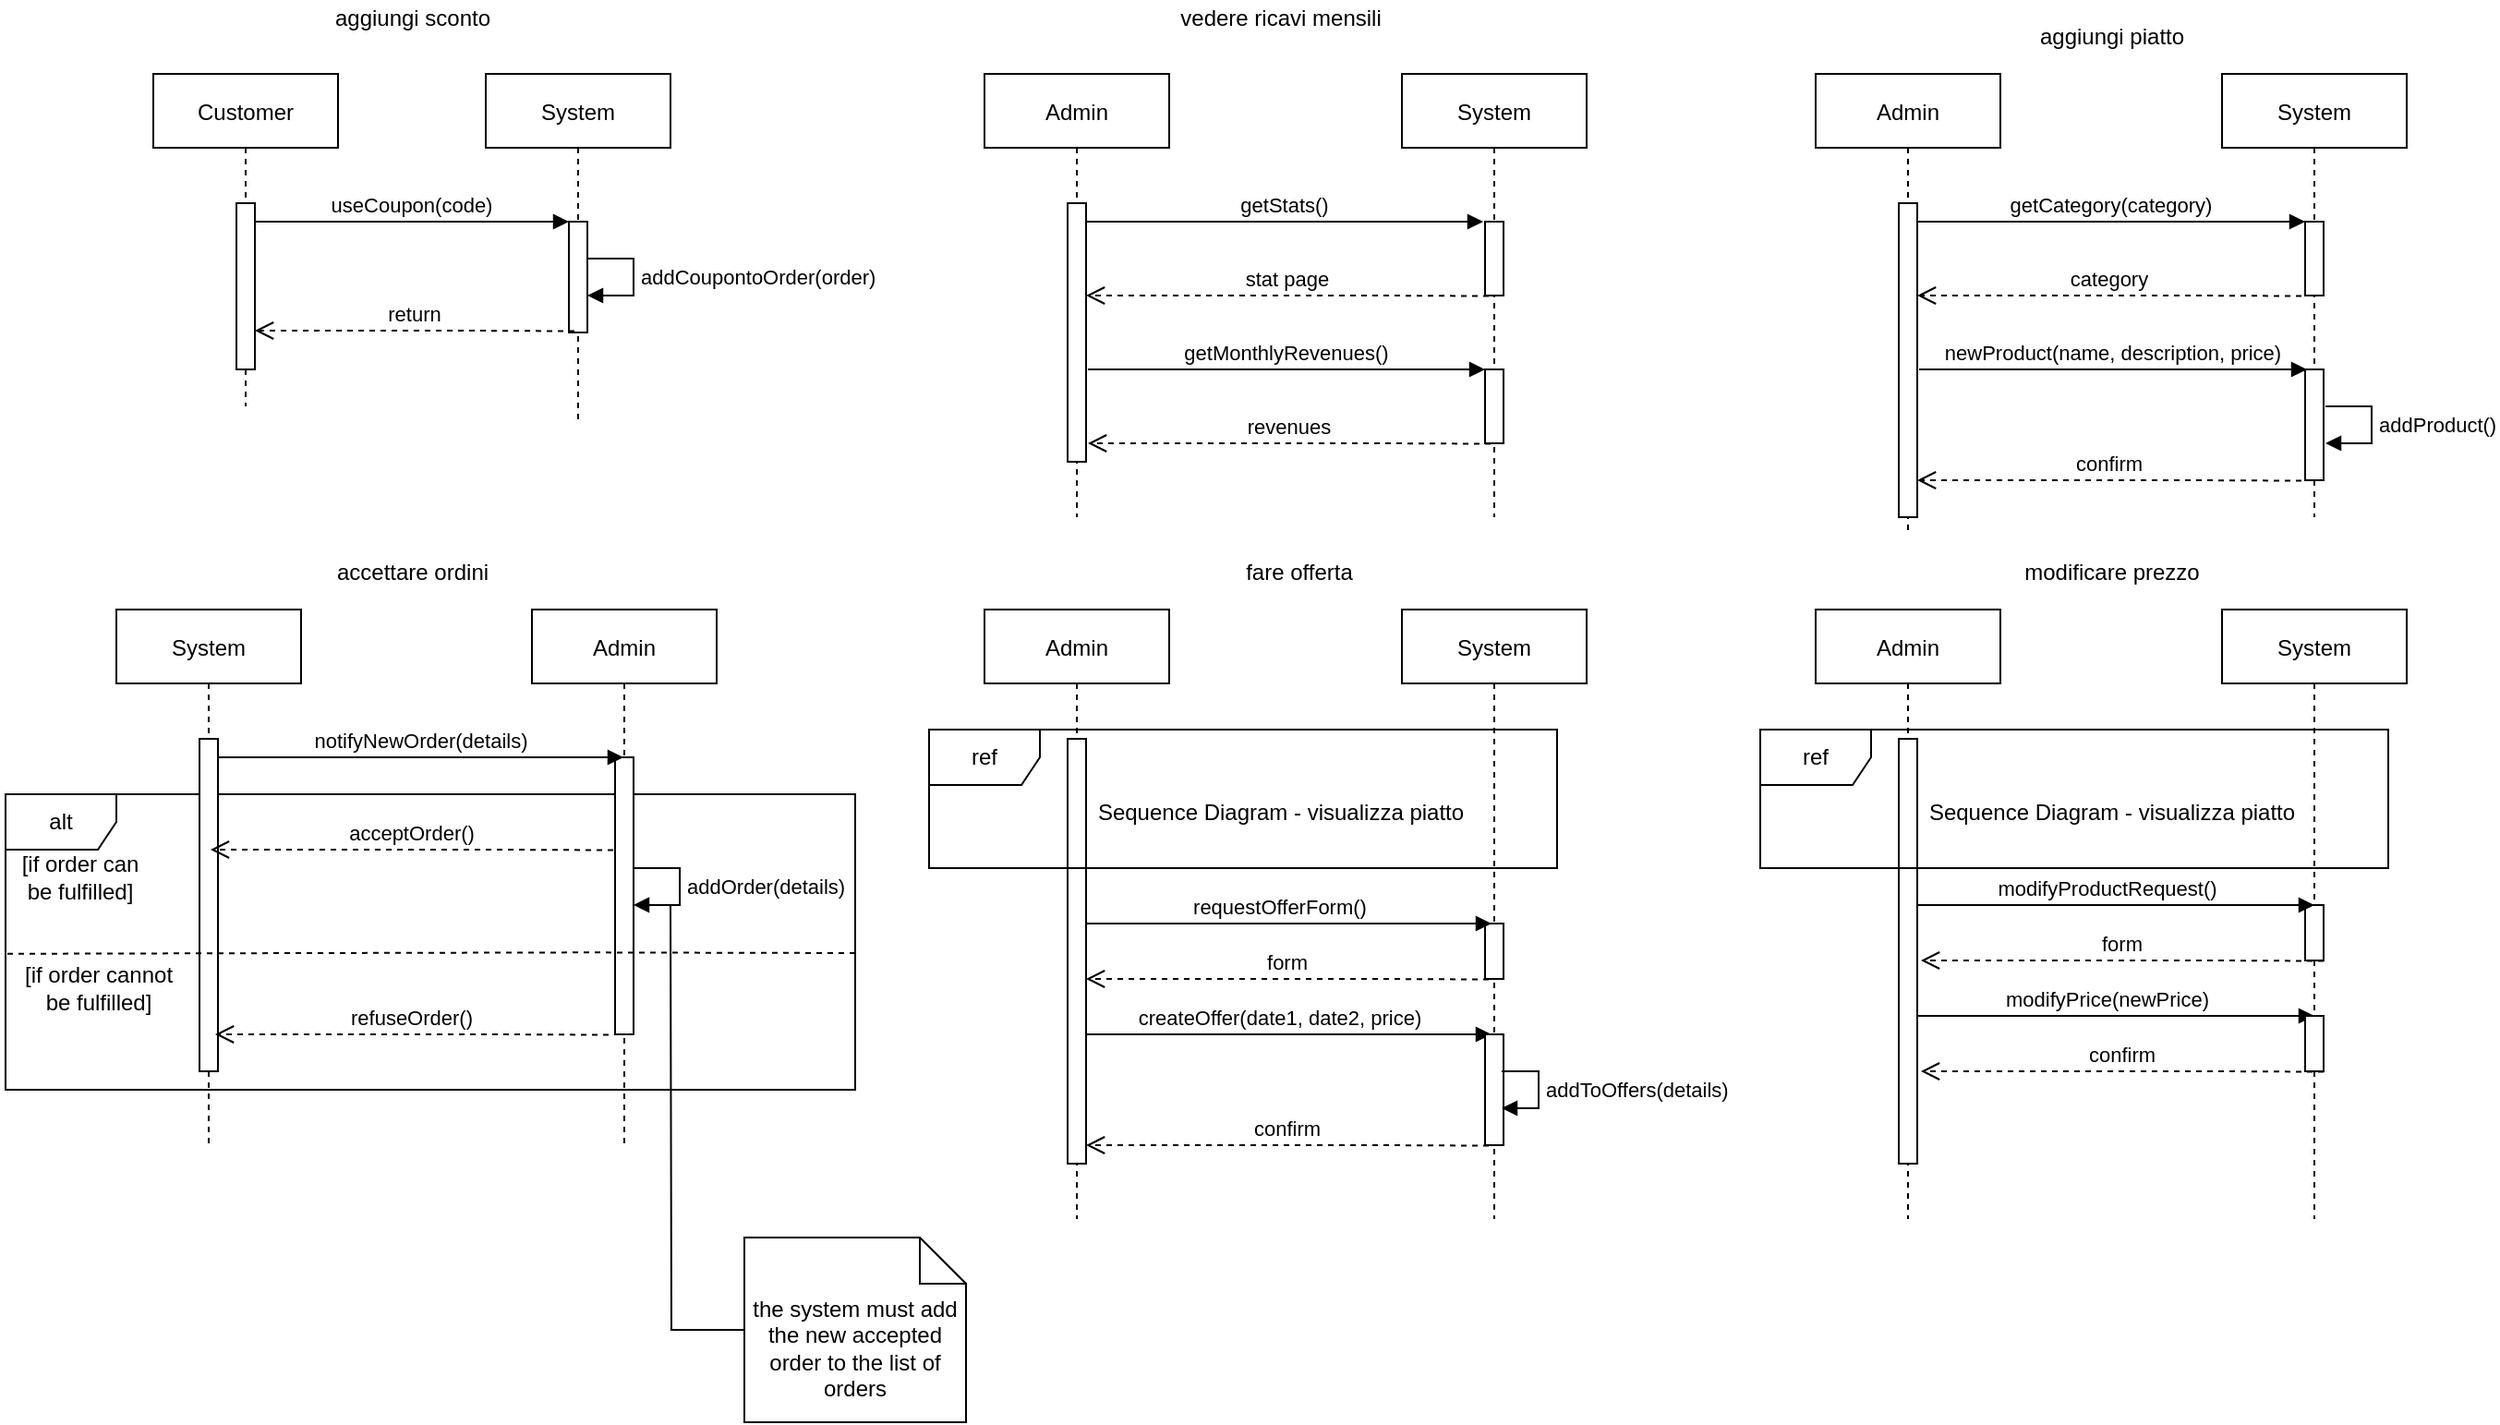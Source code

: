 <mxfile version="14.6.13" type="device"><diagram id="kgpKYQtTHZ0yAKxKKP6v" name="Page-1"><mxGraphModel dx="1248" dy="677" grid="1" gridSize="10" guides="1" tooltips="1" connect="1" arrows="1" fold="1" page="1" pageScale="1" pageWidth="850" pageHeight="1100" math="0" shadow="0"><root><mxCell id="0"/><mxCell id="1" parent="0"/><mxCell id="o2t0H7OhNvllddnuZKgc-46" value="alt" style="shape=umlFrame;whiteSpace=wrap;html=1;" parent="1" vertex="1"><mxGeometry x="40" y="470" width="460" height="160" as="geometry"/></mxCell><mxCell id="3nuBFxr9cyL0pnOWT2aG-1" value="Customer" style="shape=umlLifeline;perimeter=lifelinePerimeter;container=1;collapsible=0;recursiveResize=0;rounded=0;shadow=0;strokeWidth=1;" parent="1" vertex="1"><mxGeometry x="120" y="80" width="100" height="180" as="geometry"/></mxCell><mxCell id="3nuBFxr9cyL0pnOWT2aG-2" value="" style="points=[];perimeter=orthogonalPerimeter;rounded=0;shadow=0;strokeWidth=1;" parent="3nuBFxr9cyL0pnOWT2aG-1" vertex="1"><mxGeometry x="45" y="70" width="10" height="90" as="geometry"/></mxCell><mxCell id="3nuBFxr9cyL0pnOWT2aG-5" value="System" style="shape=umlLifeline;perimeter=lifelinePerimeter;container=1;collapsible=0;recursiveResize=0;rounded=0;shadow=0;strokeWidth=1;" parent="1" vertex="1"><mxGeometry x="300" y="80" width="100" height="190" as="geometry"/></mxCell><mxCell id="3nuBFxr9cyL0pnOWT2aG-6" value="" style="points=[];perimeter=orthogonalPerimeter;rounded=0;shadow=0;strokeWidth=1;" parent="3nuBFxr9cyL0pnOWT2aG-5" vertex="1"><mxGeometry x="45" y="80" width="10" height="60" as="geometry"/></mxCell><mxCell id="3nuBFxr9cyL0pnOWT2aG-7" value="return" style="verticalAlign=bottom;endArrow=open;dashed=1;endSize=8;exitX=0.301;exitY=0.988;shadow=0;strokeWidth=1;exitDx=0;exitDy=0;exitPerimeter=0;" parent="1" source="3nuBFxr9cyL0pnOWT2aG-6" target="3nuBFxr9cyL0pnOWT2aG-2" edge="1"><mxGeometry relative="1" as="geometry"><mxPoint x="170" y="240" as="targetPoint"/><Array as="points"><mxPoint x="290" y="219"/></Array></mxGeometry></mxCell><mxCell id="3nuBFxr9cyL0pnOWT2aG-8" value="useCoupon(code)" style="verticalAlign=bottom;endArrow=block;entryX=0;entryY=0;shadow=0;strokeWidth=1;" parent="1" source="3nuBFxr9cyL0pnOWT2aG-2" target="3nuBFxr9cyL0pnOWT2aG-6" edge="1"><mxGeometry relative="1" as="geometry"><mxPoint x="275" y="160" as="sourcePoint"/></mxGeometry></mxCell><mxCell id="o2t0H7OhNvllddnuZKgc-2" value="addCoupontoOrder(order)" style="edgeStyle=orthogonalEdgeStyle;html=1;align=left;spacingLeft=2;endArrow=block;rounded=0;entryX=1;entryY=0;" parent="1" edge="1"><mxGeometry relative="1" as="geometry"><mxPoint x="355" y="180" as="sourcePoint"/><Array as="points"><mxPoint x="380" y="180"/><mxPoint x="380" y="200"/></Array><mxPoint x="355" y="200" as="targetPoint"/></mxGeometry></mxCell><mxCell id="o2t0H7OhNvllddnuZKgc-3" value="aggiungi sconto" style="text;html=1;align=center;verticalAlign=middle;resizable=0;points=[];autosize=1;strokeColor=none;" parent="1" vertex="1"><mxGeometry x="210" y="40" width="100" height="20" as="geometry"/></mxCell><mxCell id="o2t0H7OhNvllddnuZKgc-4" value="Admin" style="shape=umlLifeline;perimeter=lifelinePerimeter;container=1;collapsible=0;recursiveResize=0;rounded=0;shadow=0;strokeWidth=1;" parent="1" vertex="1"><mxGeometry x="570" y="80" width="100" height="240" as="geometry"/></mxCell><mxCell id="o2t0H7OhNvllddnuZKgc-5" value="" style="points=[];perimeter=orthogonalPerimeter;rounded=0;shadow=0;strokeWidth=1;" parent="o2t0H7OhNvllddnuZKgc-4" vertex="1"><mxGeometry x="45" y="70" width="10" height="140" as="geometry"/></mxCell><mxCell id="o2t0H7OhNvllddnuZKgc-6" value="System" style="shape=umlLifeline;perimeter=lifelinePerimeter;container=1;collapsible=0;recursiveResize=0;rounded=0;shadow=0;strokeWidth=1;" parent="1" vertex="1"><mxGeometry x="796" y="80" width="100" height="240" as="geometry"/></mxCell><mxCell id="o2t0H7OhNvllddnuZKgc-7" value="" style="points=[];perimeter=orthogonalPerimeter;rounded=0;shadow=0;strokeWidth=1;" parent="o2t0H7OhNvllddnuZKgc-6" vertex="1"><mxGeometry x="45" y="80" width="10" height="40" as="geometry"/></mxCell><mxCell id="o2t0H7OhNvllddnuZKgc-12" value="" style="points=[];perimeter=orthogonalPerimeter;rounded=0;shadow=0;strokeWidth=1;" parent="o2t0H7OhNvllddnuZKgc-6" vertex="1"><mxGeometry x="45" y="160" width="10" height="40" as="geometry"/></mxCell><mxCell id="o2t0H7OhNvllddnuZKgc-9" value="getStats()" style="verticalAlign=bottom;endArrow=block;shadow=0;strokeWidth=1;" parent="1" edge="1"><mxGeometry relative="1" as="geometry"><mxPoint x="625" y="160" as="sourcePoint"/><mxPoint x="840" y="160" as="targetPoint"/></mxGeometry></mxCell><mxCell id="o2t0H7OhNvllddnuZKgc-10" value="stat page" style="verticalAlign=bottom;endArrow=open;dashed=1;endSize=8;exitX=0.301;exitY=0.988;shadow=0;strokeWidth=1;exitDx=0;exitDy=0;exitPerimeter=0;" parent="1" edge="1"><mxGeometry relative="1" as="geometry"><mxPoint x="625" y="200" as="targetPoint"/><mxPoint x="843.01" y="200.28" as="sourcePoint"/><Array as="points"><mxPoint x="785" y="200"/></Array></mxGeometry></mxCell><mxCell id="o2t0H7OhNvllddnuZKgc-11" value="getMonthlyRevenues()" style="verticalAlign=bottom;endArrow=block;shadow=0;strokeWidth=1;" parent="1" edge="1"><mxGeometry relative="1" as="geometry"><mxPoint x="626" y="240" as="sourcePoint"/><mxPoint x="841" y="240" as="targetPoint"/></mxGeometry></mxCell><mxCell id="o2t0H7OhNvllddnuZKgc-13" value="revenues" style="verticalAlign=bottom;endArrow=open;dashed=1;endSize=8;exitX=0.301;exitY=0.988;shadow=0;strokeWidth=1;exitDx=0;exitDy=0;exitPerimeter=0;" parent="1" edge="1"><mxGeometry relative="1" as="geometry"><mxPoint x="626" y="280" as="targetPoint"/><mxPoint x="844.01" y="280.28" as="sourcePoint"/><Array as="points"><mxPoint x="786" y="280"/></Array></mxGeometry></mxCell><mxCell id="o2t0H7OhNvllddnuZKgc-14" value="vedere ricavi mensili" style="text;html=1;align=center;verticalAlign=middle;resizable=0;points=[];autosize=1;strokeColor=none;" parent="1" vertex="1"><mxGeometry x="670" y="40" width="120" height="20" as="geometry"/></mxCell><mxCell id="o2t0H7OhNvllddnuZKgc-15" value="Admin" style="shape=umlLifeline;perimeter=lifelinePerimeter;container=1;collapsible=0;recursiveResize=0;rounded=0;shadow=0;strokeWidth=1;" parent="1" vertex="1"><mxGeometry x="1020" y="80" width="100" height="250" as="geometry"/></mxCell><mxCell id="o2t0H7OhNvllddnuZKgc-16" value="" style="points=[];perimeter=orthogonalPerimeter;rounded=0;shadow=0;strokeWidth=1;" parent="o2t0H7OhNvllddnuZKgc-15" vertex="1"><mxGeometry x="45" y="70" width="10" height="170" as="geometry"/></mxCell><mxCell id="o2t0H7OhNvllddnuZKgc-17" value="System" style="shape=umlLifeline;perimeter=lifelinePerimeter;container=1;collapsible=0;recursiveResize=0;rounded=0;shadow=0;strokeWidth=1;" parent="1" vertex="1"><mxGeometry x="1240" y="80" width="100" height="240" as="geometry"/></mxCell><mxCell id="o2t0H7OhNvllddnuZKgc-18" value="" style="points=[];perimeter=orthogonalPerimeter;rounded=0;shadow=0;strokeWidth=1;" parent="o2t0H7OhNvllddnuZKgc-17" vertex="1"><mxGeometry x="45" y="80" width="10" height="40" as="geometry"/></mxCell><mxCell id="o2t0H7OhNvllddnuZKgc-19" value="" style="points=[];perimeter=orthogonalPerimeter;rounded=0;shadow=0;strokeWidth=1;" parent="o2t0H7OhNvllddnuZKgc-17" vertex="1"><mxGeometry x="45" y="160" width="10" height="60" as="geometry"/></mxCell><mxCell id="o2t0H7OhNvllddnuZKgc-20" value="getCategory(category)" style="verticalAlign=bottom;endArrow=block;shadow=0;strokeWidth=1;" parent="1" edge="1"><mxGeometry relative="1" as="geometry"><mxPoint x="1075" y="160" as="sourcePoint"/><mxPoint x="1285" y="160" as="targetPoint"/></mxGeometry></mxCell><mxCell id="o2t0H7OhNvllddnuZKgc-21" value="category" style="verticalAlign=bottom;endArrow=open;dashed=1;endSize=8;exitX=0.301;exitY=0.988;shadow=0;strokeWidth=1;exitDx=0;exitDy=0;exitPerimeter=0;" parent="1" edge="1"><mxGeometry relative="1" as="geometry"><mxPoint x="1075" y="200" as="targetPoint"/><mxPoint x="1283.01" y="200.28" as="sourcePoint"/><Array as="points"><mxPoint x="1225" y="200"/></Array></mxGeometry></mxCell><mxCell id="o2t0H7OhNvllddnuZKgc-22" value="newProduct(name, description, price)" style="verticalAlign=bottom;endArrow=block;shadow=0;strokeWidth=1;" parent="1" edge="1"><mxGeometry relative="1" as="geometry"><mxPoint x="1076" y="240" as="sourcePoint"/><mxPoint x="1286" y="240" as="targetPoint"/></mxGeometry></mxCell><mxCell id="o2t0H7OhNvllddnuZKgc-23" value="addProduct()" style="edgeStyle=orthogonalEdgeStyle;html=1;align=left;spacingLeft=2;endArrow=block;rounded=0;entryX=1;entryY=0;" parent="1" edge="1"><mxGeometry relative="1" as="geometry"><mxPoint x="1296" y="260" as="sourcePoint"/><Array as="points"><mxPoint x="1321" y="260"/><mxPoint x="1321" y="280"/></Array><mxPoint x="1296" y="280" as="targetPoint"/></mxGeometry></mxCell><mxCell id="o2t0H7OhNvllddnuZKgc-24" value="confirm" style="verticalAlign=bottom;endArrow=open;dashed=1;endSize=8;exitX=0.301;exitY=0.988;shadow=0;strokeWidth=1;exitDx=0;exitDy=0;exitPerimeter=0;" parent="1" edge="1"><mxGeometry relative="1" as="geometry"><mxPoint x="1075" y="300" as="targetPoint"/><mxPoint x="1283.01" y="300.28" as="sourcePoint"/><Array as="points"><mxPoint x="1225" y="300"/></Array></mxGeometry></mxCell><mxCell id="o2t0H7OhNvllddnuZKgc-25" value="aggiungi piatto" style="text;html=1;align=center;verticalAlign=middle;resizable=0;points=[];autosize=1;strokeColor=none;" parent="1" vertex="1"><mxGeometry x="1135" y="50" width="90" height="20" as="geometry"/></mxCell><mxCell id="o2t0H7OhNvllddnuZKgc-26" value="Admin" style="shape=umlLifeline;perimeter=lifelinePerimeter;container=1;collapsible=0;recursiveResize=0;rounded=0;shadow=0;strokeWidth=1;" parent="1" vertex="1"><mxGeometry x="325" y="370" width="100" height="290" as="geometry"/></mxCell><mxCell id="o2t0H7OhNvllddnuZKgc-27" value="" style="points=[];perimeter=orthogonalPerimeter;rounded=0;shadow=0;strokeWidth=1;" parent="o2t0H7OhNvllddnuZKgc-26" vertex="1"><mxGeometry x="45" y="80" width="10" height="150" as="geometry"/></mxCell><mxCell id="o2t0H7OhNvllddnuZKgc-28" value="System" style="shape=umlLifeline;perimeter=lifelinePerimeter;container=1;collapsible=0;recursiveResize=0;rounded=0;shadow=0;strokeWidth=1;" parent="1" vertex="1"><mxGeometry x="100" y="370" width="100" height="290" as="geometry"/></mxCell><mxCell id="o2t0H7OhNvllddnuZKgc-29" value="" style="points=[];perimeter=orthogonalPerimeter;rounded=0;shadow=0;strokeWidth=1;" parent="o2t0H7OhNvllddnuZKgc-28" vertex="1"><mxGeometry x="45" y="70" width="10" height="180" as="geometry"/></mxCell><mxCell id="o2t0H7OhNvllddnuZKgc-31" value="notifyNewOrder(details)" style="verticalAlign=bottom;endArrow=block;shadow=0;strokeWidth=1;" parent="1" target="o2t0H7OhNvllddnuZKgc-26" edge="1"><mxGeometry relative="1" as="geometry"><mxPoint x="155" y="450" as="sourcePoint"/><mxPoint x="325" y="450" as="targetPoint"/></mxGeometry></mxCell><mxCell id="o2t0H7OhNvllddnuZKgc-47" value="" style="verticalAlign=bottom;endArrow=none;dashed=1;endSize=8;shadow=0;strokeWidth=1;endFill=0;entryX=-0.005;entryY=0.502;entryDx=0;entryDy=0;entryPerimeter=0;" parent="1" edge="1"><mxGeometry relative="1" as="geometry"><mxPoint x="37.925" y="556.388" as="targetPoint"/><mxPoint x="500" y="556" as="sourcePoint"/><Array as="points"><mxPoint x="438.21" y="555.87"/><mxPoint x="354.5" y="555.66"/></Array></mxGeometry></mxCell><mxCell id="o2t0H7OhNvllddnuZKgc-49" value="acceptOrder()" style="verticalAlign=bottom;endArrow=open;endSize=8;exitX=0.301;exitY=0.988;shadow=0;strokeWidth=1;exitDx=0;exitDy=0;exitPerimeter=0;dashed=1;" parent="1" edge="1"><mxGeometry relative="1" as="geometry"><mxPoint x="151" y="500" as="targetPoint"/><mxPoint x="369.01" y="500.28" as="sourcePoint"/><Array as="points"><mxPoint x="311" y="500"/></Array></mxGeometry></mxCell><mxCell id="o2t0H7OhNvllddnuZKgc-50" value="refuseOrder()" style="verticalAlign=bottom;endArrow=open;dashed=1;endSize=8;exitX=0.301;exitY=0.988;shadow=0;strokeWidth=1;exitDx=0;exitDy=0;exitPerimeter=0;" parent="1" edge="1"><mxGeometry relative="1" as="geometry"><mxPoint x="153.49" y="600" as="targetPoint"/><mxPoint x="366.5" y="600.28" as="sourcePoint"/><Array as="points"><mxPoint x="308.49" y="600"/></Array></mxGeometry></mxCell><mxCell id="o2t0H7OhNvllddnuZKgc-51" value="[if order can &lt;br&gt;be fulfilled]" style="text;html=1;align=center;verticalAlign=middle;resizable=0;points=[];autosize=1;strokeColor=none;" parent="1" vertex="1"><mxGeometry x="40" y="500" width="80" height="30" as="geometry"/></mxCell><mxCell id="o2t0H7OhNvllddnuZKgc-55" value="addOrder(details)" style="edgeStyle=orthogonalEdgeStyle;html=1;align=left;spacingLeft=2;endArrow=block;rounded=0;entryX=1;entryY=0;fillColor=#f8cecc;" parent="1" edge="1"><mxGeometry relative="1" as="geometry"><mxPoint x="380.03" y="509.97" as="sourcePoint"/><Array as="points"><mxPoint x="405.03" y="509.97"/><mxPoint x="405.03" y="529.97"/></Array><mxPoint x="380" y="529.97" as="targetPoint"/></mxGeometry></mxCell><mxCell id="hp5bdBLdul__STMX-VrE-1" value="accettare ordini" style="text;html=1;align=center;verticalAlign=middle;resizable=0;points=[];autosize=1;strokeColor=none;" parent="1" vertex="1"><mxGeometry x="210" y="340" width="100" height="20" as="geometry"/></mxCell><mxCell id="hp5bdBLdul__STMX-VrE-2" value="Admin" style="shape=umlLifeline;perimeter=lifelinePerimeter;container=1;collapsible=0;recursiveResize=0;rounded=0;shadow=0;strokeWidth=1;" parent="1" vertex="1"><mxGeometry x="570" y="370" width="100" height="330" as="geometry"/></mxCell><mxCell id="hp5bdBLdul__STMX-VrE-3" value="" style="points=[];perimeter=orthogonalPerimeter;rounded=0;shadow=0;strokeWidth=1;" parent="hp5bdBLdul__STMX-VrE-2" vertex="1"><mxGeometry x="45" y="70" width="10" height="230" as="geometry"/></mxCell><mxCell id="hp5bdBLdul__STMX-VrE-4" value="System" style="shape=umlLifeline;perimeter=lifelinePerimeter;container=1;collapsible=0;recursiveResize=0;rounded=0;shadow=0;strokeWidth=1;" parent="1" vertex="1"><mxGeometry x="796" y="370" width="100" height="330" as="geometry"/></mxCell><mxCell id="hp5bdBLdul__STMX-VrE-5" value="" style="points=[];perimeter=orthogonalPerimeter;rounded=0;shadow=0;strokeWidth=1;" parent="hp5bdBLdul__STMX-VrE-4" vertex="1"><mxGeometry x="45" y="170" width="10" height="30" as="geometry"/></mxCell><mxCell id="hp5bdBLdul__STMX-VrE-6" value="ref" style="shape=umlFrame;whiteSpace=wrap;html=1;" parent="1" vertex="1"><mxGeometry x="540" y="435" width="340" height="75" as="geometry"/></mxCell><mxCell id="hp5bdBLdul__STMX-VrE-7" value="Sequence Diagram - visualizza piatto" style="text;html=1;align=center;verticalAlign=middle;resizable=0;points=[];autosize=1;strokeColor=none;" parent="1" vertex="1"><mxGeometry x="625" y="470" width="210" height="20" as="geometry"/></mxCell><mxCell id="hp5bdBLdul__STMX-VrE-8" value="requestOfferForm()" style="verticalAlign=bottom;endArrow=block;shadow=0;strokeWidth=1;" parent="1" edge="1"><mxGeometry x="-0.043" relative="1" as="geometry"><mxPoint x="625" y="540" as="sourcePoint"/><mxPoint x="844.5" y="540" as="targetPoint"/><mxPoint as="offset"/></mxGeometry></mxCell><mxCell id="hp5bdBLdul__STMX-VrE-9" value="form" style="verticalAlign=bottom;endArrow=open;dashed=1;endSize=8;exitX=0.301;exitY=0.988;shadow=0;strokeWidth=1;exitDx=0;exitDy=0;exitPerimeter=0;" parent="1" edge="1"><mxGeometry relative="1" as="geometry"><mxPoint x="625" y="570" as="targetPoint"/><mxPoint x="843.01" y="570.28" as="sourcePoint"/><Array as="points"><mxPoint x="785" y="570"/></Array></mxGeometry></mxCell><mxCell id="hp5bdBLdul__STMX-VrE-10" value="createOffer(date1, date2, price)" style="verticalAlign=bottom;endArrow=block;shadow=0;strokeWidth=1;" parent="1" edge="1"><mxGeometry x="-0.043" relative="1" as="geometry"><mxPoint x="625" y="600" as="sourcePoint"/><mxPoint x="844.5" y="600" as="targetPoint"/><mxPoint as="offset"/></mxGeometry></mxCell><mxCell id="hp5bdBLdul__STMX-VrE-11" value="" style="points=[];perimeter=orthogonalPerimeter;rounded=0;shadow=0;strokeWidth=1;" parent="1" vertex="1"><mxGeometry x="841" y="600" width="10" height="60" as="geometry"/></mxCell><mxCell id="hp5bdBLdul__STMX-VrE-12" value="confirm" style="verticalAlign=bottom;endArrow=open;dashed=1;endSize=8;exitX=0.301;exitY=0.988;shadow=0;strokeWidth=1;exitDx=0;exitDy=0;exitPerimeter=0;" parent="1" edge="1"><mxGeometry relative="1" as="geometry"><mxPoint x="625" y="660" as="targetPoint"/><mxPoint x="843.01" y="660.28" as="sourcePoint"/><Array as="points"><mxPoint x="785" y="660"/></Array></mxGeometry></mxCell><mxCell id="hp5bdBLdul__STMX-VrE-13" value="addToOffers(details)" style="edgeStyle=orthogonalEdgeStyle;html=1;align=left;spacingLeft=2;endArrow=block;rounded=0;fillColor=#f8cecc;" parent="1" edge="1"><mxGeometry x="-0.0" relative="1" as="geometry"><mxPoint x="850" y="620" as="sourcePoint"/><Array as="points"><mxPoint x="870" y="620"/><mxPoint x="870" y="640"/></Array><mxPoint x="850" y="640" as="targetPoint"/><mxPoint as="offset"/></mxGeometry></mxCell><mxCell id="hp5bdBLdul__STMX-VrE-14" value="[if order cannot&lt;br&gt;be fulfilled]" style="text;html=1;align=center;verticalAlign=middle;resizable=0;points=[];autosize=1;strokeColor=none;" parent="1" vertex="1"><mxGeometry x="40" y="560" width="100" height="30" as="geometry"/></mxCell><mxCell id="hp5bdBLdul__STMX-VrE-15" value="Admin" style="shape=umlLifeline;perimeter=lifelinePerimeter;container=1;collapsible=0;recursiveResize=0;rounded=0;shadow=0;strokeWidth=1;" parent="1" vertex="1"><mxGeometry x="1020" y="370" width="100" height="330" as="geometry"/></mxCell><mxCell id="hp5bdBLdul__STMX-VrE-16" value="" style="points=[];perimeter=orthogonalPerimeter;rounded=0;shadow=0;strokeWidth=1;" parent="hp5bdBLdul__STMX-VrE-15" vertex="1"><mxGeometry x="45" y="70" width="10" height="230" as="geometry"/></mxCell><mxCell id="hp5bdBLdul__STMX-VrE-17" value="System" style="shape=umlLifeline;perimeter=lifelinePerimeter;container=1;collapsible=0;recursiveResize=0;rounded=0;shadow=0;strokeWidth=1;" parent="1" vertex="1"><mxGeometry x="1240" y="370" width="100" height="330" as="geometry"/></mxCell><mxCell id="hp5bdBLdul__STMX-VrE-18" value="" style="points=[];perimeter=orthogonalPerimeter;rounded=0;shadow=0;strokeWidth=1;" parent="hp5bdBLdul__STMX-VrE-17" vertex="1"><mxGeometry x="45" y="160" width="10" height="30" as="geometry"/></mxCell><mxCell id="hp5bdBLdul__STMX-VrE-19" value="ref" style="shape=umlFrame;whiteSpace=wrap;html=1;" parent="1" vertex="1"><mxGeometry x="990" y="435" width="340" height="75" as="geometry"/></mxCell><mxCell id="hp5bdBLdul__STMX-VrE-20" value="Sequence Diagram - visualizza piatto" style="text;html=1;align=center;verticalAlign=middle;resizable=0;points=[];autosize=1;strokeColor=none;" parent="1" vertex="1"><mxGeometry x="1075" y="470" width="210" height="20" as="geometry"/></mxCell><mxCell id="hp5bdBLdul__STMX-VrE-21" value="modifyProductRequest()" style="verticalAlign=bottom;endArrow=block;shadow=0;strokeWidth=1;" parent="1" edge="1"><mxGeometry x="-0.043" relative="1" as="geometry"><mxPoint x="1075" y="530" as="sourcePoint"/><mxPoint x="1290" y="530" as="targetPoint"/><mxPoint as="offset"/></mxGeometry></mxCell><mxCell id="hp5bdBLdul__STMX-VrE-22" value="form" style="verticalAlign=bottom;endArrow=open;dashed=1;endSize=8;exitX=0.301;exitY=0.988;shadow=0;strokeWidth=1;exitDx=0;exitDy=0;exitPerimeter=0;" parent="1" edge="1"><mxGeometry relative="1" as="geometry"><mxPoint x="1076.99" y="560" as="targetPoint"/><mxPoint x="1295.0" y="560.28" as="sourcePoint"/><Array as="points"><mxPoint x="1236.99" y="560"/></Array></mxGeometry></mxCell><mxCell id="hp5bdBLdul__STMX-VrE-23" value="modifyPrice(newPrice)" style="verticalAlign=bottom;endArrow=block;shadow=0;strokeWidth=1;" parent="1" edge="1"><mxGeometry x="-0.043" relative="1" as="geometry"><mxPoint x="1075" y="590" as="sourcePoint"/><mxPoint x="1290" y="590" as="targetPoint"/><mxPoint as="offset"/></mxGeometry></mxCell><mxCell id="hp5bdBLdul__STMX-VrE-24" value="" style="points=[];perimeter=orthogonalPerimeter;rounded=0;shadow=0;strokeWidth=1;" parent="1" vertex="1"><mxGeometry x="1285" y="590" width="10" height="30" as="geometry"/></mxCell><mxCell id="hp5bdBLdul__STMX-VrE-25" value="confirm" style="verticalAlign=bottom;endArrow=open;dashed=1;endSize=8;exitX=0.301;exitY=0.988;shadow=0;strokeWidth=1;exitDx=0;exitDy=0;exitPerimeter=0;" parent="1" edge="1"><mxGeometry relative="1" as="geometry"><mxPoint x="1076.99" y="620" as="targetPoint"/><mxPoint x="1295.0" y="620.28" as="sourcePoint"/><Array as="points"><mxPoint x="1236.99" y="620"/></Array></mxGeometry></mxCell><mxCell id="hp5bdBLdul__STMX-VrE-27" value="fare offerta" style="text;html=1;align=center;verticalAlign=middle;resizable=0;points=[];autosize=1;strokeColor=none;" parent="1" vertex="1"><mxGeometry x="705" y="340" width="70" height="20" as="geometry"/></mxCell><mxCell id="hp5bdBLdul__STMX-VrE-28" value="modificare prezzo" style="text;html=1;align=center;verticalAlign=middle;resizable=0;points=[];autosize=1;strokeColor=none;" parent="1" vertex="1"><mxGeometry x="1125" y="340" width="110" height="20" as="geometry"/></mxCell><mxCell id="hp5bdBLdul__STMX-VrE-30" style="edgeStyle=orthogonalEdgeStyle;rounded=0;orthogonalLoop=1;jettySize=auto;html=1;endArrow=none;endFill=0;" parent="1" source="hp5bdBLdul__STMX-VrE-29" edge="1"><mxGeometry relative="1" as="geometry"><mxPoint x="400" y="530" as="targetPoint"/></mxGeometry></mxCell><mxCell id="hp5bdBLdul__STMX-VrE-29" value="the system must add the new accepted order to the list of orders" style="shape=note2;boundedLbl=1;whiteSpace=wrap;html=1;size=25;verticalAlign=top;align=center;" parent="1" vertex="1"><mxGeometry x="440" y="710" width="120" height="100" as="geometry"/></mxCell></root></mxGraphModel></diagram></mxfile>